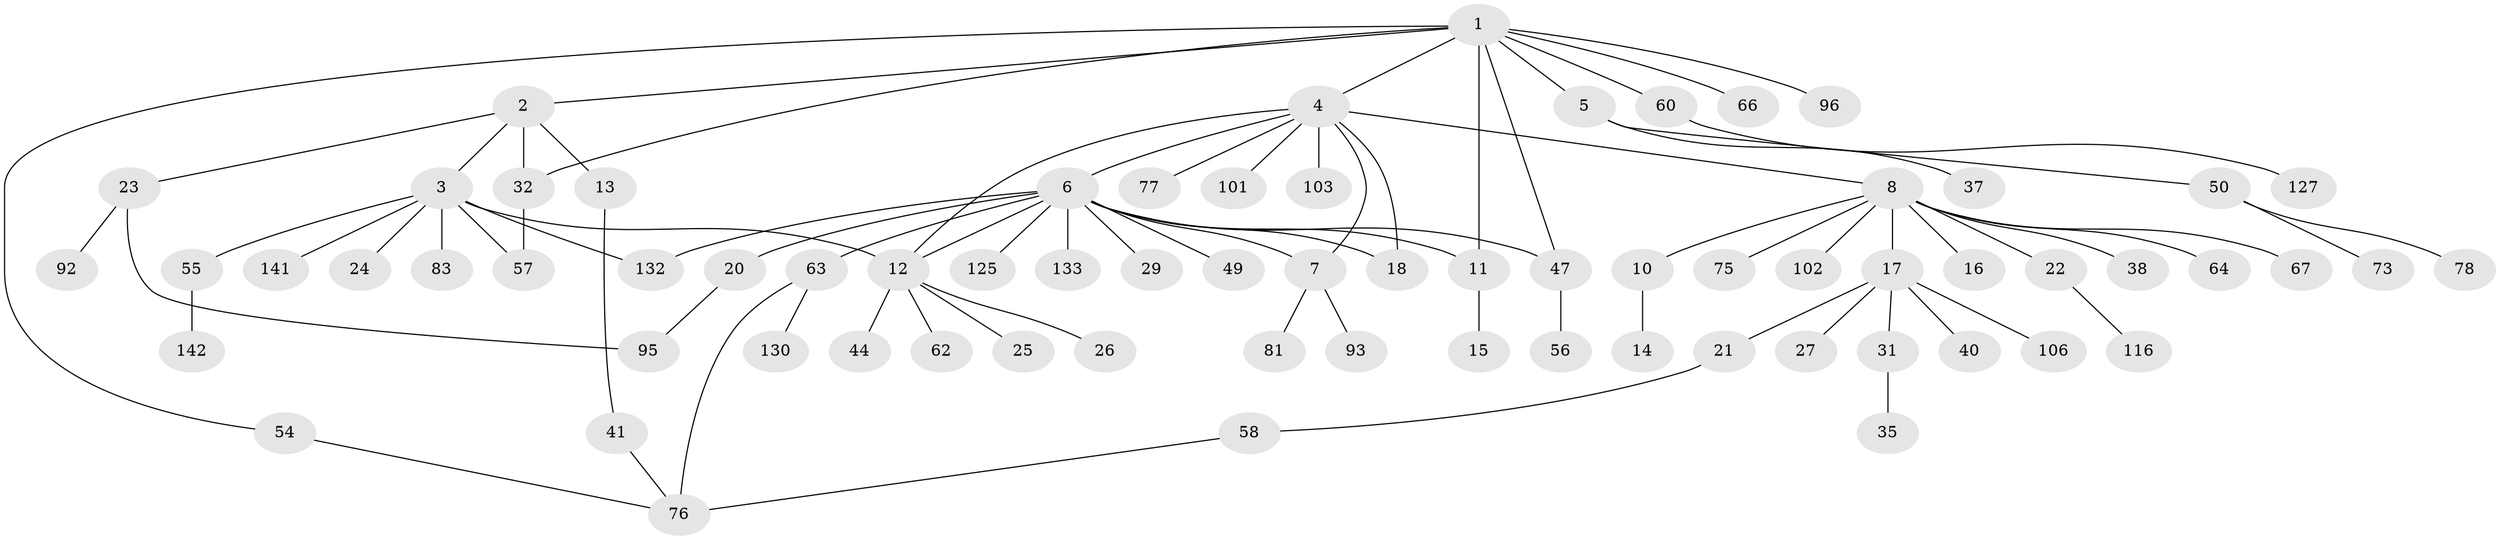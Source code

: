 // original degree distribution, {11: 0.007042253521126761, 6: 0.028169014084507043, 8: 0.02112676056338028, 9: 0.007042253521126761, 3: 0.07042253521126761, 20: 0.007042253521126761, 4: 0.04225352112676056, 10: 0.007042253521126761, 2: 0.21830985915492956, 5: 0.02112676056338028, 1: 0.5704225352112676}
// Generated by graph-tools (version 1.1) at 2025/14/03/09/25 04:14:46]
// undirected, 71 vertices, 83 edges
graph export_dot {
graph [start="1"]
  node [color=gray90,style=filled];
  1;
  2 [super="+53"];
  3;
  4;
  5;
  6 [super="+51+69+61+36+30+88+89+115+140"];
  7;
  8 [super="+9+46"];
  10;
  11 [super="+65+28+128+111+119+113"];
  12 [super="+94+123+19"];
  13;
  14 [super="+59"];
  15;
  16;
  17;
  18 [super="+82+105+124+71+34+45"];
  20;
  21;
  22 [super="+39"];
  23 [super="+72"];
  24;
  25;
  26;
  27;
  29;
  31;
  32 [super="+79+86"];
  35;
  37;
  38;
  40 [super="+68"];
  41 [super="+43"];
  44;
  47 [super="+90"];
  49;
  50 [super="+131"];
  54;
  55;
  56 [super="+112+110"];
  57;
  58 [super="+136+99+122"];
  60;
  62;
  63;
  64;
  66 [super="+107"];
  67;
  73;
  75;
  76 [super="+80+84"];
  77;
  78;
  81;
  83;
  92 [super="+97"];
  93;
  95;
  96;
  101 [super="+108"];
  102;
  103;
  106;
  116;
  125;
  127;
  130;
  132;
  133;
  141;
  142;
  1 -- 2;
  1 -- 4;
  1 -- 5;
  1 -- 11 [weight=2];
  1 -- 32;
  1 -- 47;
  1 -- 54;
  1 -- 60;
  1 -- 66;
  1 -- 96;
  2 -- 3;
  2 -- 13;
  2 -- 23;
  2 -- 32;
  3 -- 12;
  3 -- 24;
  3 -- 55;
  3 -- 57;
  3 -- 83;
  3 -- 132;
  3 -- 141;
  4 -- 6;
  4 -- 7;
  4 -- 8;
  4 -- 18;
  4 -- 77;
  4 -- 101;
  4 -- 103;
  4 -- 12;
  5 -- 37;
  5 -- 50;
  6 -- 18;
  6 -- 20;
  6 -- 29;
  6 -- 49;
  6 -- 125;
  6 -- 132;
  6 -- 133;
  6 -- 11;
  6 -- 47;
  6 -- 12;
  6 -- 63;
  6 -- 7;
  7 -- 81;
  7 -- 93;
  8 -- 10;
  8 -- 16;
  8 -- 22;
  8 -- 64;
  8 -- 67;
  8 -- 75;
  8 -- 102;
  8 -- 17;
  8 -- 38;
  10 -- 14;
  11 -- 15;
  12 -- 26;
  12 -- 62;
  12 -- 25;
  12 -- 44;
  13 -- 41;
  17 -- 21;
  17 -- 27;
  17 -- 31;
  17 -- 40;
  17 -- 106;
  20 -- 95;
  21 -- 58;
  22 -- 116;
  23 -- 92;
  23 -- 95;
  31 -- 35;
  32 -- 57;
  41 -- 76;
  47 -- 56;
  50 -- 73;
  50 -- 78;
  54 -- 76;
  55 -- 142;
  58 -- 76;
  60 -- 127;
  63 -- 130;
  63 -- 76;
}
